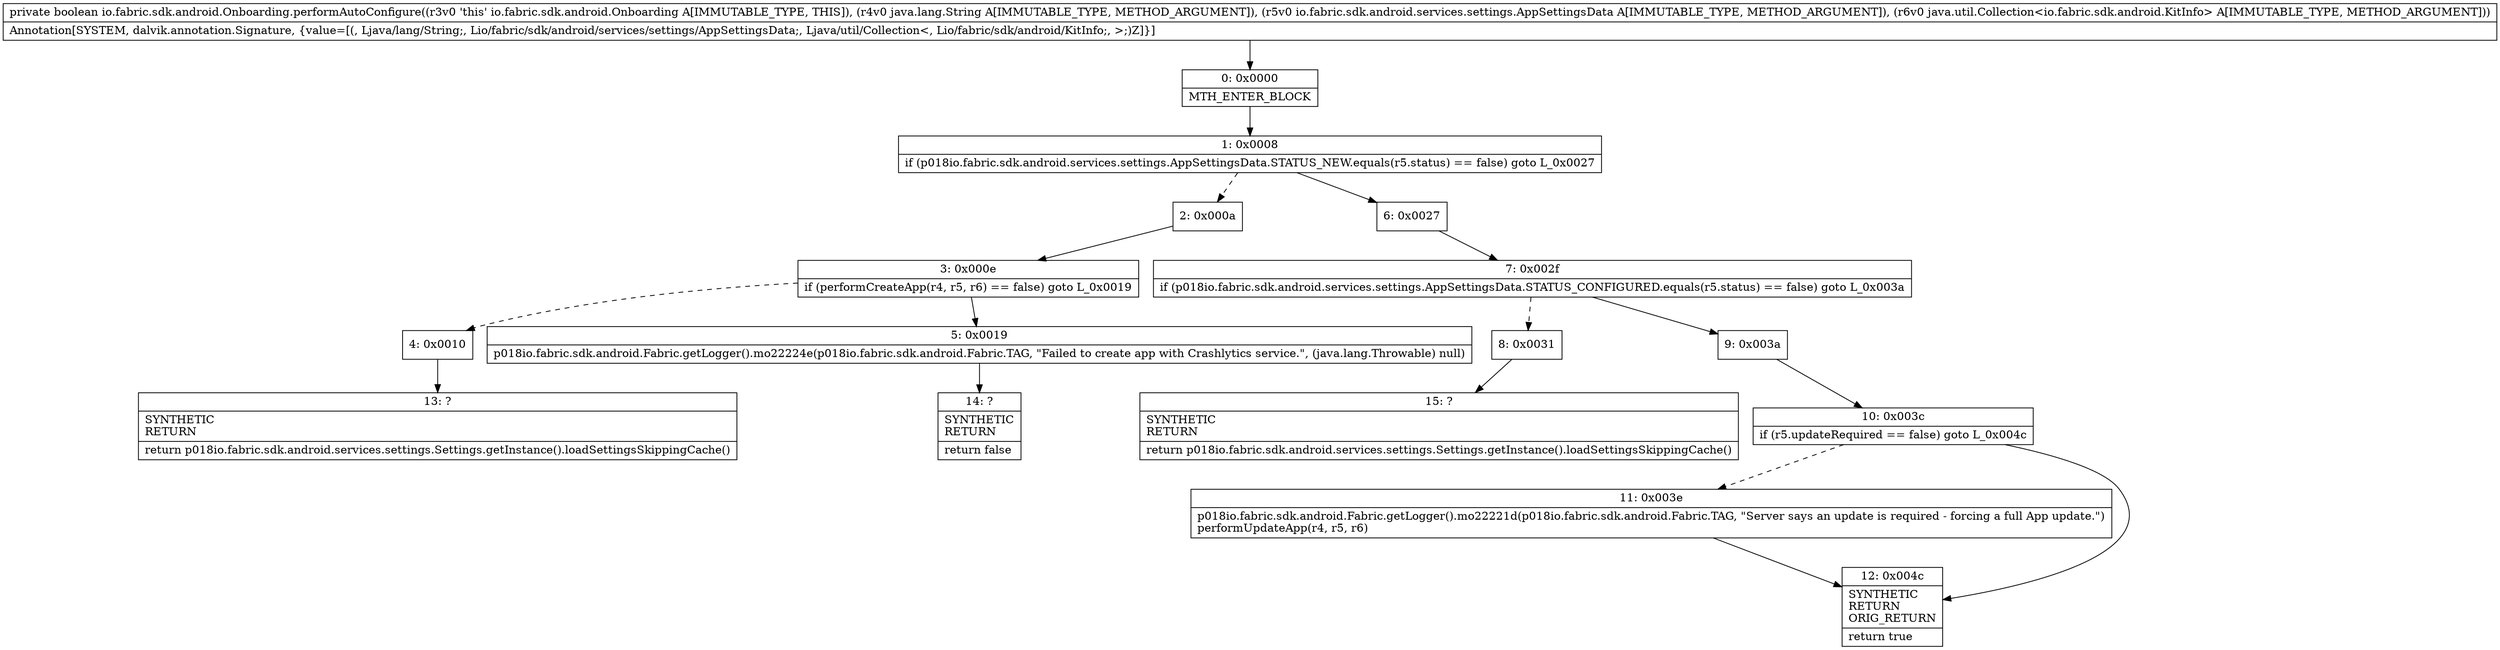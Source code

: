 digraph "CFG forio.fabric.sdk.android.Onboarding.performAutoConfigure(Ljava\/lang\/String;Lio\/fabric\/sdk\/android\/services\/settings\/AppSettingsData;Ljava\/util\/Collection;)Z" {
Node_0 [shape=record,label="{0\:\ 0x0000|MTH_ENTER_BLOCK\l}"];
Node_1 [shape=record,label="{1\:\ 0x0008|if (p018io.fabric.sdk.android.services.settings.AppSettingsData.STATUS_NEW.equals(r5.status) == false) goto L_0x0027\l}"];
Node_2 [shape=record,label="{2\:\ 0x000a}"];
Node_3 [shape=record,label="{3\:\ 0x000e|if (performCreateApp(r4, r5, r6) == false) goto L_0x0019\l}"];
Node_4 [shape=record,label="{4\:\ 0x0010}"];
Node_5 [shape=record,label="{5\:\ 0x0019|p018io.fabric.sdk.android.Fabric.getLogger().mo22224e(p018io.fabric.sdk.android.Fabric.TAG, \"Failed to create app with Crashlytics service.\", (java.lang.Throwable) null)\l}"];
Node_6 [shape=record,label="{6\:\ 0x0027}"];
Node_7 [shape=record,label="{7\:\ 0x002f|if (p018io.fabric.sdk.android.services.settings.AppSettingsData.STATUS_CONFIGURED.equals(r5.status) == false) goto L_0x003a\l}"];
Node_8 [shape=record,label="{8\:\ 0x0031}"];
Node_9 [shape=record,label="{9\:\ 0x003a}"];
Node_10 [shape=record,label="{10\:\ 0x003c|if (r5.updateRequired == false) goto L_0x004c\l}"];
Node_11 [shape=record,label="{11\:\ 0x003e|p018io.fabric.sdk.android.Fabric.getLogger().mo22221d(p018io.fabric.sdk.android.Fabric.TAG, \"Server says an update is required \- forcing a full App update.\")\lperformUpdateApp(r4, r5, r6)\l}"];
Node_12 [shape=record,label="{12\:\ 0x004c|SYNTHETIC\lRETURN\lORIG_RETURN\l|return true\l}"];
Node_13 [shape=record,label="{13\:\ ?|SYNTHETIC\lRETURN\l|return p018io.fabric.sdk.android.services.settings.Settings.getInstance().loadSettingsSkippingCache()\l}"];
Node_14 [shape=record,label="{14\:\ ?|SYNTHETIC\lRETURN\l|return false\l}"];
Node_15 [shape=record,label="{15\:\ ?|SYNTHETIC\lRETURN\l|return p018io.fabric.sdk.android.services.settings.Settings.getInstance().loadSettingsSkippingCache()\l}"];
MethodNode[shape=record,label="{private boolean io.fabric.sdk.android.Onboarding.performAutoConfigure((r3v0 'this' io.fabric.sdk.android.Onboarding A[IMMUTABLE_TYPE, THIS]), (r4v0 java.lang.String A[IMMUTABLE_TYPE, METHOD_ARGUMENT]), (r5v0 io.fabric.sdk.android.services.settings.AppSettingsData A[IMMUTABLE_TYPE, METHOD_ARGUMENT]), (r6v0 java.util.Collection\<io.fabric.sdk.android.KitInfo\> A[IMMUTABLE_TYPE, METHOD_ARGUMENT]))  | Annotation[SYSTEM, dalvik.annotation.Signature, \{value=[(, Ljava\/lang\/String;, Lio\/fabric\/sdk\/android\/services\/settings\/AppSettingsData;, Ljava\/util\/Collection\<, Lio\/fabric\/sdk\/android\/KitInfo;, \>;)Z]\}]\l}"];
MethodNode -> Node_0;
Node_0 -> Node_1;
Node_1 -> Node_2[style=dashed];
Node_1 -> Node_6;
Node_2 -> Node_3;
Node_3 -> Node_4[style=dashed];
Node_3 -> Node_5;
Node_4 -> Node_13;
Node_5 -> Node_14;
Node_6 -> Node_7;
Node_7 -> Node_8[style=dashed];
Node_7 -> Node_9;
Node_8 -> Node_15;
Node_9 -> Node_10;
Node_10 -> Node_11[style=dashed];
Node_10 -> Node_12;
Node_11 -> Node_12;
}

